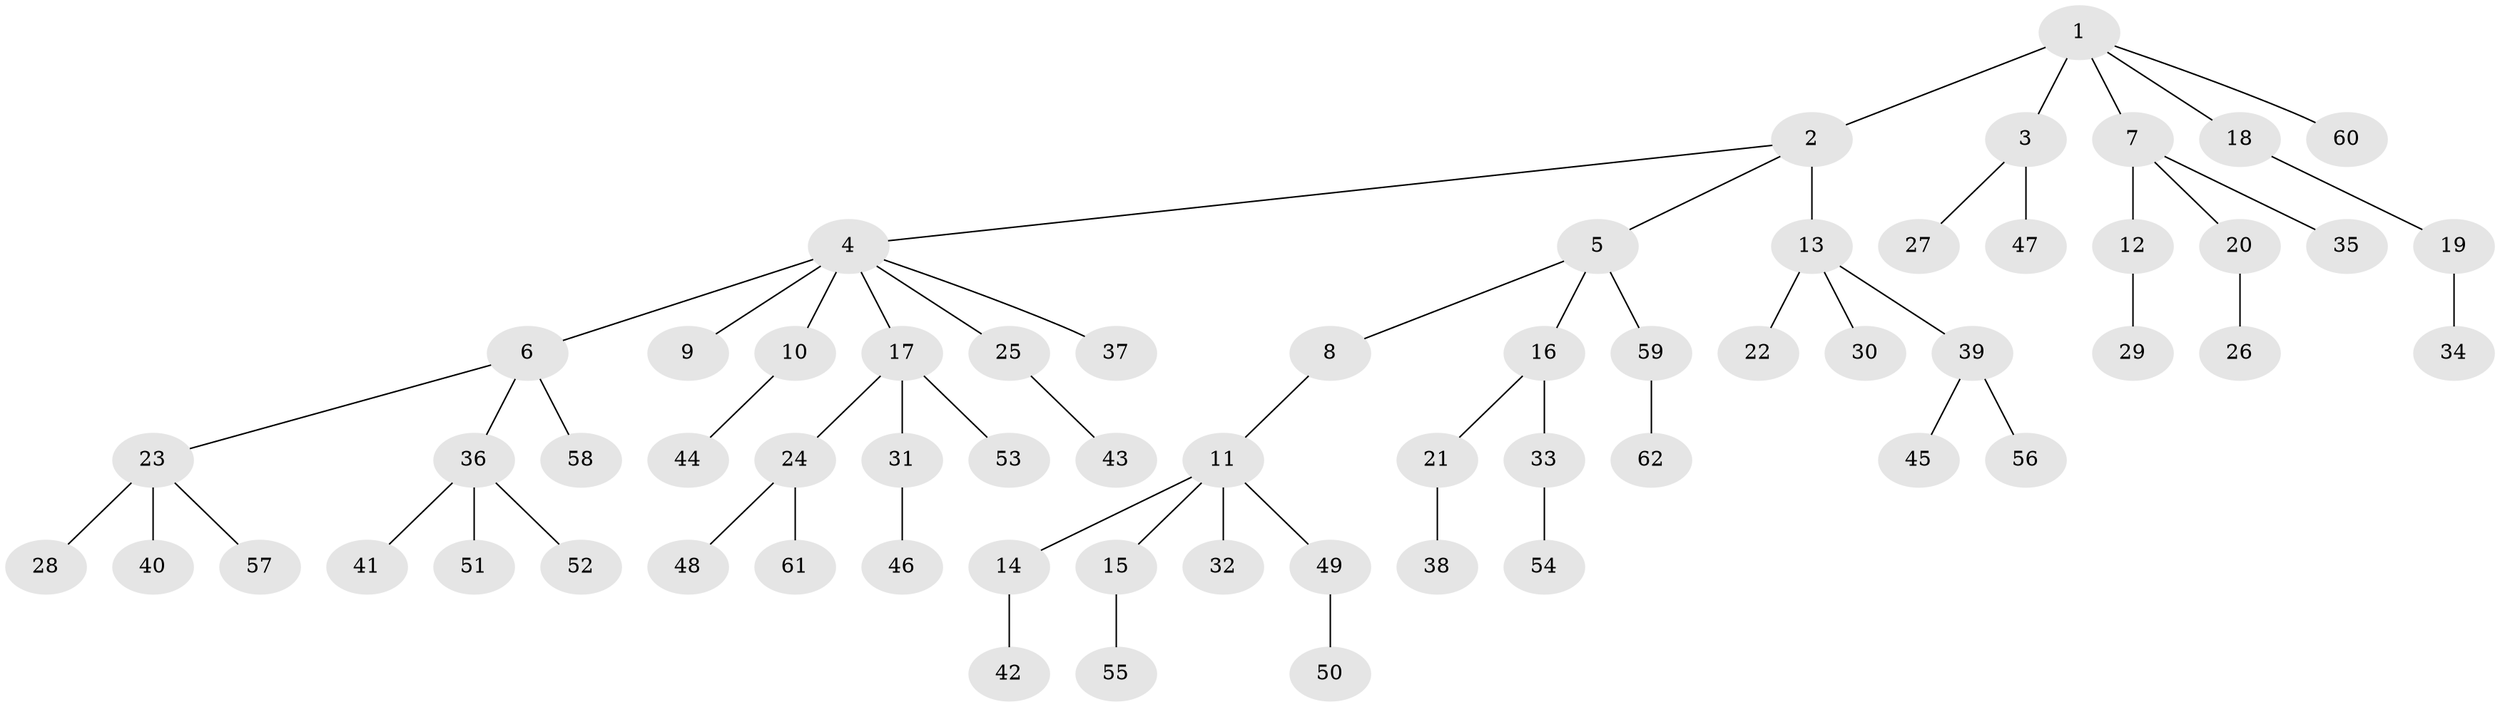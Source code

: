 // original degree distribution, {4: 0.0743801652892562, 6: 0.03305785123966942, 7: 0.008264462809917356, 5: 0.024793388429752067, 2: 0.2809917355371901, 3: 0.08264462809917356, 1: 0.49586776859504134}
// Generated by graph-tools (version 1.1) at 2025/36/03/09/25 02:36:48]
// undirected, 62 vertices, 61 edges
graph export_dot {
graph [start="1"]
  node [color=gray90,style=filled];
  1;
  2;
  3;
  4;
  5;
  6;
  7;
  8;
  9;
  10;
  11;
  12;
  13;
  14;
  15;
  16;
  17;
  18;
  19;
  20;
  21;
  22;
  23;
  24;
  25;
  26;
  27;
  28;
  29;
  30;
  31;
  32;
  33;
  34;
  35;
  36;
  37;
  38;
  39;
  40;
  41;
  42;
  43;
  44;
  45;
  46;
  47;
  48;
  49;
  50;
  51;
  52;
  53;
  54;
  55;
  56;
  57;
  58;
  59;
  60;
  61;
  62;
  1 -- 2 [weight=2.0];
  1 -- 3 [weight=1.0];
  1 -- 7 [weight=1.0];
  1 -- 18 [weight=1.0];
  1 -- 60 [weight=1.0];
  2 -- 4 [weight=1.0];
  2 -- 5 [weight=1.0];
  2 -- 13 [weight=1.0];
  3 -- 27 [weight=1.0];
  3 -- 47 [weight=1.0];
  4 -- 6 [weight=1.0];
  4 -- 9 [weight=2.0];
  4 -- 10 [weight=1.0];
  4 -- 17 [weight=1.0];
  4 -- 25 [weight=1.0];
  4 -- 37 [weight=1.0];
  5 -- 8 [weight=1.0];
  5 -- 16 [weight=1.0];
  5 -- 59 [weight=1.0];
  6 -- 23 [weight=1.0];
  6 -- 36 [weight=1.0];
  6 -- 58 [weight=1.0];
  7 -- 12 [weight=1.0];
  7 -- 20 [weight=1.0];
  7 -- 35 [weight=1.0];
  8 -- 11 [weight=1.0];
  10 -- 44 [weight=1.0];
  11 -- 14 [weight=1.0];
  11 -- 15 [weight=1.0];
  11 -- 32 [weight=1.0];
  11 -- 49 [weight=1.0];
  12 -- 29 [weight=1.0];
  13 -- 22 [weight=1.0];
  13 -- 30 [weight=2.0];
  13 -- 39 [weight=1.0];
  14 -- 42 [weight=2.0];
  15 -- 55 [weight=1.0];
  16 -- 21 [weight=1.0];
  16 -- 33 [weight=1.0];
  17 -- 24 [weight=1.0];
  17 -- 31 [weight=1.0];
  17 -- 53 [weight=1.0];
  18 -- 19 [weight=1.0];
  19 -- 34 [weight=3.0];
  20 -- 26 [weight=1.0];
  21 -- 38 [weight=1.0];
  23 -- 28 [weight=2.0];
  23 -- 40 [weight=1.0];
  23 -- 57 [weight=1.0];
  24 -- 48 [weight=1.0];
  24 -- 61 [weight=1.0];
  25 -- 43 [weight=1.0];
  31 -- 46 [weight=1.0];
  33 -- 54 [weight=2.0];
  36 -- 41 [weight=1.0];
  36 -- 51 [weight=1.0];
  36 -- 52 [weight=1.0];
  39 -- 45 [weight=1.0];
  39 -- 56 [weight=1.0];
  49 -- 50 [weight=2.0];
  59 -- 62 [weight=3.0];
}
